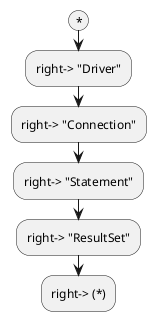 @startuml
(*)
-right-> "Driver"
-right-> "Connection"
-right-> "Statement"
-right-> "ResultSet"
-right-> (*)
@enduml